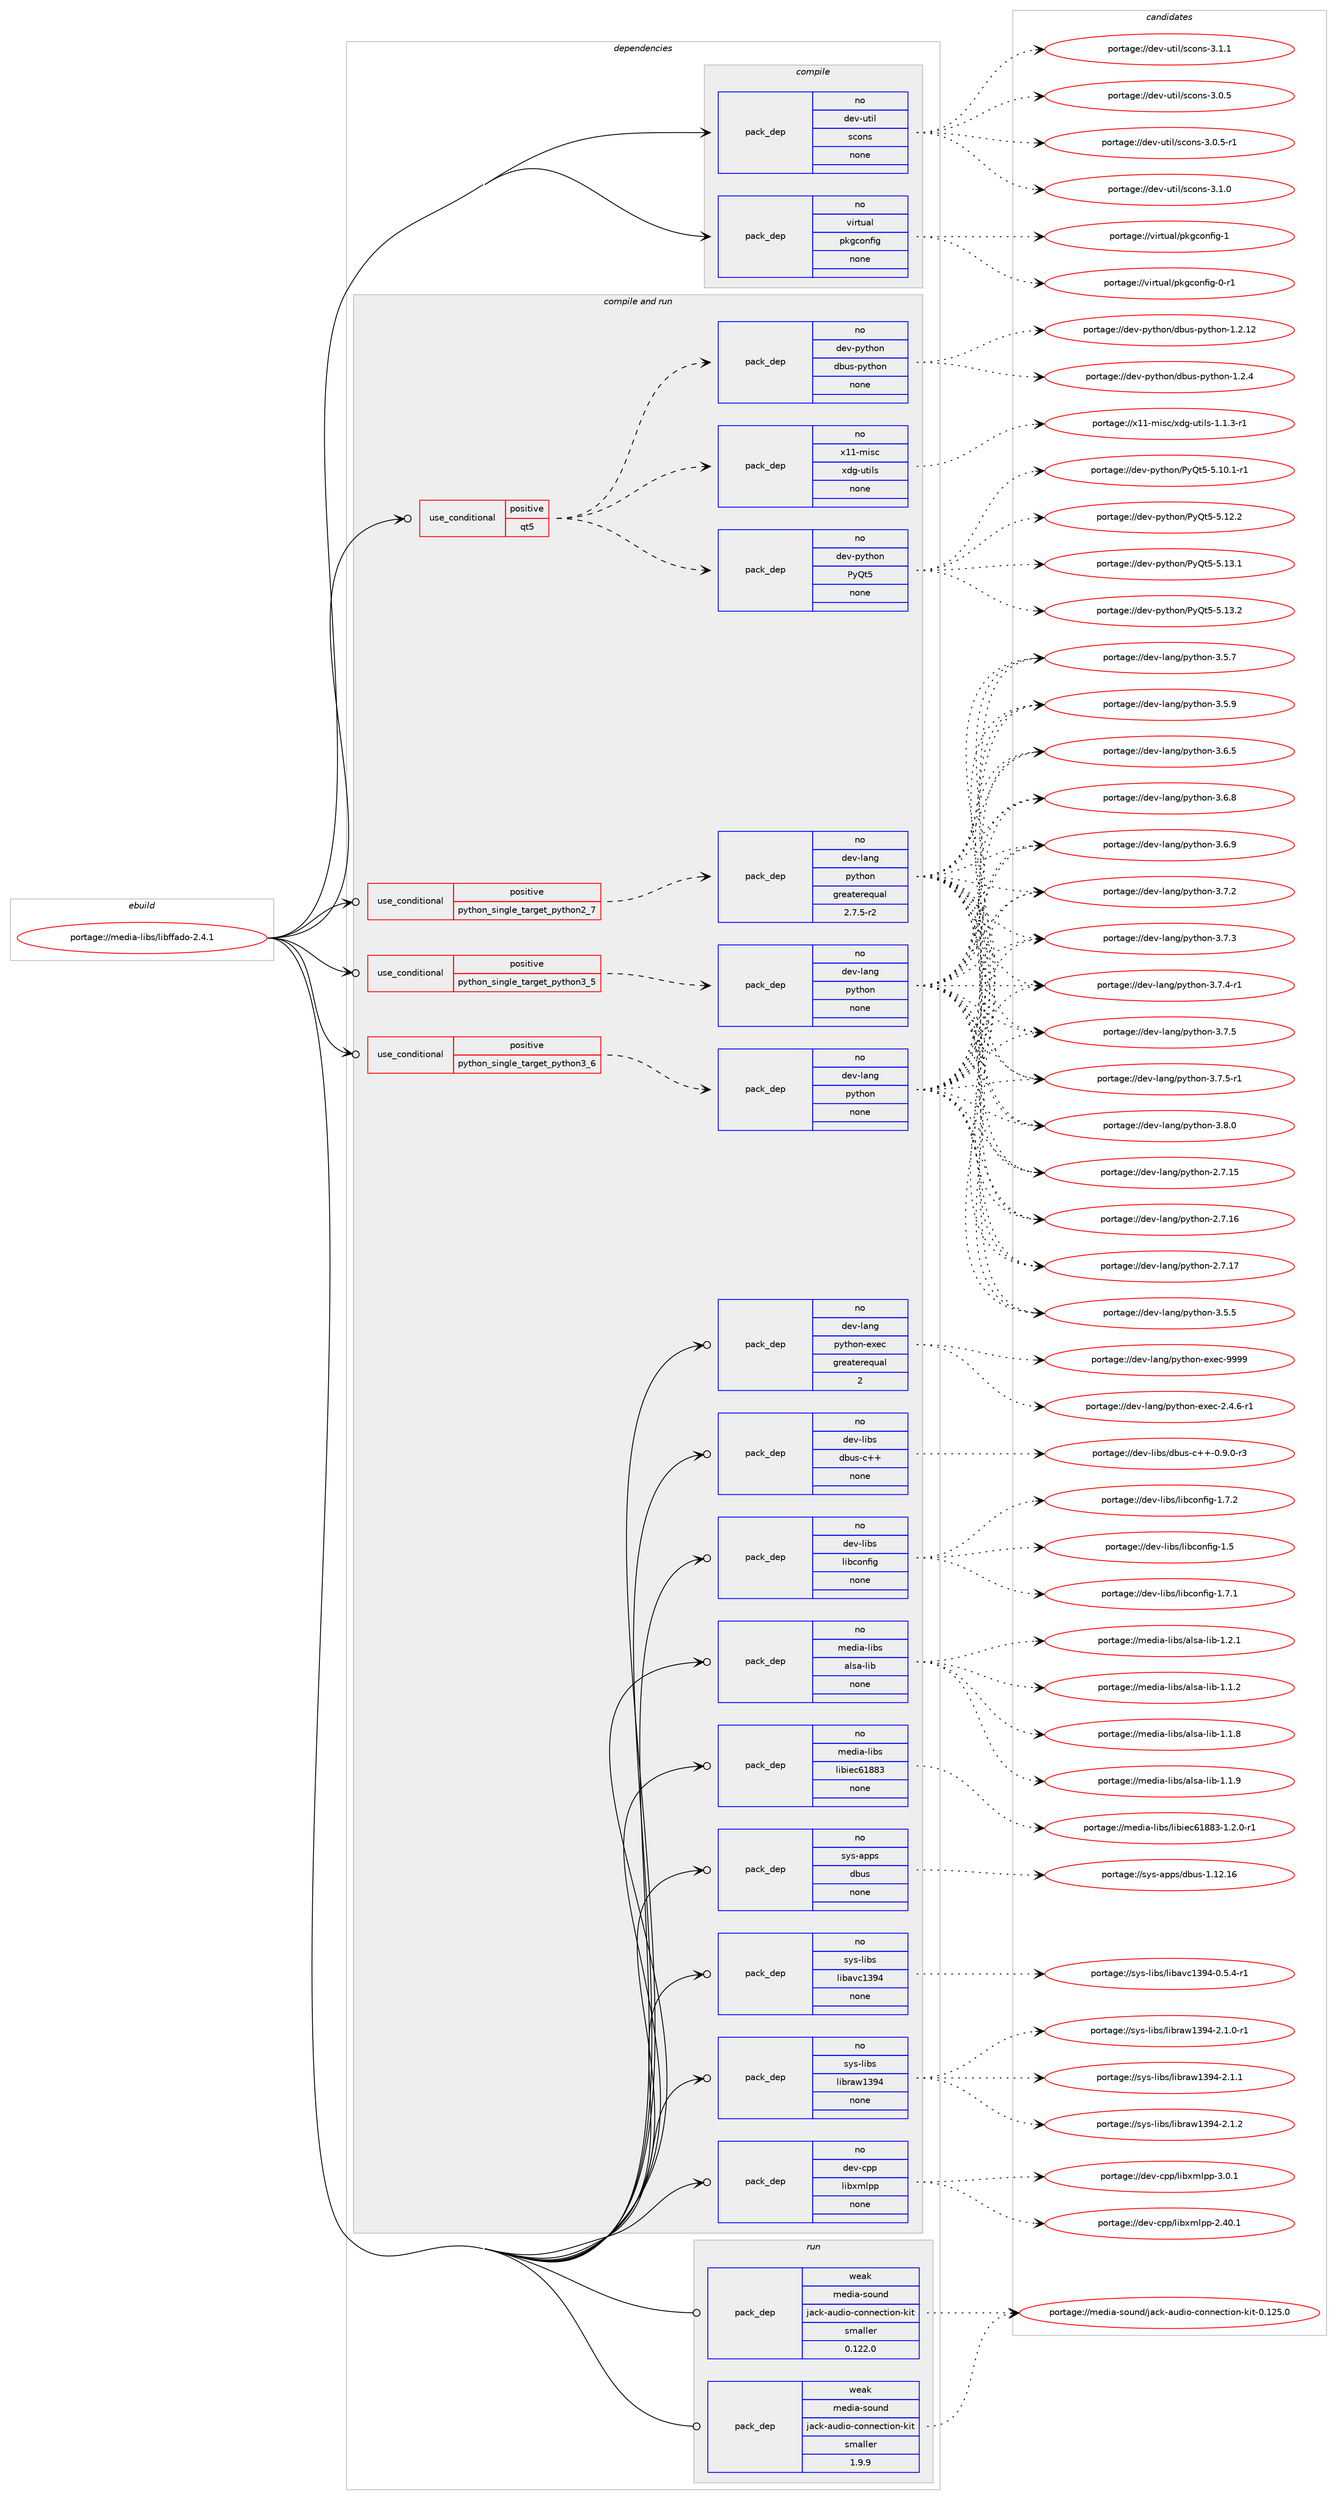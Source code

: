 digraph prolog {

# *************
# Graph options
# *************

newrank=true;
concentrate=true;
compound=true;
graph [rankdir=LR,fontname=Helvetica,fontsize=10,ranksep=1.5];#, ranksep=2.5, nodesep=0.2];
edge  [arrowhead=vee];
node  [fontname=Helvetica,fontsize=10];

# **********
# The ebuild
# **********

subgraph cluster_leftcol {
color=gray;
rank=same;
label=<<i>ebuild</i>>;
id [label="portage://media-libs/libffado-2.4.1", color=red, width=4, href="../media-libs/libffado-2.4.1.svg"];
}

# ****************
# The dependencies
# ****************

subgraph cluster_midcol {
color=gray;
label=<<i>dependencies</i>>;
subgraph cluster_compile {
fillcolor="#eeeeee";
style=filled;
label=<<i>compile</i>>;
subgraph pack235161 {
dependency320338 [label=<<TABLE BORDER="0" CELLBORDER="1" CELLSPACING="0" CELLPADDING="4" WIDTH="220"><TR><TD ROWSPAN="6" CELLPADDING="30">pack_dep</TD></TR><TR><TD WIDTH="110">no</TD></TR><TR><TD>dev-util</TD></TR><TR><TD>scons</TD></TR><TR><TD>none</TD></TR><TR><TD></TD></TR></TABLE>>, shape=none, color=blue];
}
id:e -> dependency320338:w [weight=20,style="solid",arrowhead="vee"];
subgraph pack235162 {
dependency320339 [label=<<TABLE BORDER="0" CELLBORDER="1" CELLSPACING="0" CELLPADDING="4" WIDTH="220"><TR><TD ROWSPAN="6" CELLPADDING="30">pack_dep</TD></TR><TR><TD WIDTH="110">no</TD></TR><TR><TD>virtual</TD></TR><TR><TD>pkgconfig</TD></TR><TR><TD>none</TD></TR><TR><TD></TD></TR></TABLE>>, shape=none, color=blue];
}
id:e -> dependency320339:w [weight=20,style="solid",arrowhead="vee"];
}
subgraph cluster_compileandrun {
fillcolor="#eeeeee";
style=filled;
label=<<i>compile and run</i>>;
subgraph cond79984 {
dependency320340 [label=<<TABLE BORDER="0" CELLBORDER="1" CELLSPACING="0" CELLPADDING="4"><TR><TD ROWSPAN="3" CELLPADDING="10">use_conditional</TD></TR><TR><TD>positive</TD></TR><TR><TD>python_single_target_python2_7</TD></TR></TABLE>>, shape=none, color=red];
subgraph pack235163 {
dependency320341 [label=<<TABLE BORDER="0" CELLBORDER="1" CELLSPACING="0" CELLPADDING="4" WIDTH="220"><TR><TD ROWSPAN="6" CELLPADDING="30">pack_dep</TD></TR><TR><TD WIDTH="110">no</TD></TR><TR><TD>dev-lang</TD></TR><TR><TD>python</TD></TR><TR><TD>greaterequal</TD></TR><TR><TD>2.7.5-r2</TD></TR></TABLE>>, shape=none, color=blue];
}
dependency320340:e -> dependency320341:w [weight=20,style="dashed",arrowhead="vee"];
}
id:e -> dependency320340:w [weight=20,style="solid",arrowhead="odotvee"];
subgraph cond79985 {
dependency320342 [label=<<TABLE BORDER="0" CELLBORDER="1" CELLSPACING="0" CELLPADDING="4"><TR><TD ROWSPAN="3" CELLPADDING="10">use_conditional</TD></TR><TR><TD>positive</TD></TR><TR><TD>python_single_target_python3_5</TD></TR></TABLE>>, shape=none, color=red];
subgraph pack235164 {
dependency320343 [label=<<TABLE BORDER="0" CELLBORDER="1" CELLSPACING="0" CELLPADDING="4" WIDTH="220"><TR><TD ROWSPAN="6" CELLPADDING="30">pack_dep</TD></TR><TR><TD WIDTH="110">no</TD></TR><TR><TD>dev-lang</TD></TR><TR><TD>python</TD></TR><TR><TD>none</TD></TR><TR><TD></TD></TR></TABLE>>, shape=none, color=blue];
}
dependency320342:e -> dependency320343:w [weight=20,style="dashed",arrowhead="vee"];
}
id:e -> dependency320342:w [weight=20,style="solid",arrowhead="odotvee"];
subgraph cond79986 {
dependency320344 [label=<<TABLE BORDER="0" CELLBORDER="1" CELLSPACING="0" CELLPADDING="4"><TR><TD ROWSPAN="3" CELLPADDING="10">use_conditional</TD></TR><TR><TD>positive</TD></TR><TR><TD>python_single_target_python3_6</TD></TR></TABLE>>, shape=none, color=red];
subgraph pack235165 {
dependency320345 [label=<<TABLE BORDER="0" CELLBORDER="1" CELLSPACING="0" CELLPADDING="4" WIDTH="220"><TR><TD ROWSPAN="6" CELLPADDING="30">pack_dep</TD></TR><TR><TD WIDTH="110">no</TD></TR><TR><TD>dev-lang</TD></TR><TR><TD>python</TD></TR><TR><TD>none</TD></TR><TR><TD></TD></TR></TABLE>>, shape=none, color=blue];
}
dependency320344:e -> dependency320345:w [weight=20,style="dashed",arrowhead="vee"];
}
id:e -> dependency320344:w [weight=20,style="solid",arrowhead="odotvee"];
subgraph cond79987 {
dependency320346 [label=<<TABLE BORDER="0" CELLBORDER="1" CELLSPACING="0" CELLPADDING="4"><TR><TD ROWSPAN="3" CELLPADDING="10">use_conditional</TD></TR><TR><TD>positive</TD></TR><TR><TD>qt5</TD></TR></TABLE>>, shape=none, color=red];
subgraph pack235166 {
dependency320347 [label=<<TABLE BORDER="0" CELLBORDER="1" CELLSPACING="0" CELLPADDING="4" WIDTH="220"><TR><TD ROWSPAN="6" CELLPADDING="30">pack_dep</TD></TR><TR><TD WIDTH="110">no</TD></TR><TR><TD>dev-python</TD></TR><TR><TD>dbus-python</TD></TR><TR><TD>none</TD></TR><TR><TD></TD></TR></TABLE>>, shape=none, color=blue];
}
dependency320346:e -> dependency320347:w [weight=20,style="dashed",arrowhead="vee"];
subgraph pack235167 {
dependency320348 [label=<<TABLE BORDER="0" CELLBORDER="1" CELLSPACING="0" CELLPADDING="4" WIDTH="220"><TR><TD ROWSPAN="6" CELLPADDING="30">pack_dep</TD></TR><TR><TD WIDTH="110">no</TD></TR><TR><TD>dev-python</TD></TR><TR><TD>PyQt5</TD></TR><TR><TD>none</TD></TR><TR><TD></TD></TR></TABLE>>, shape=none, color=blue];
}
dependency320346:e -> dependency320348:w [weight=20,style="dashed",arrowhead="vee"];
subgraph pack235168 {
dependency320349 [label=<<TABLE BORDER="0" CELLBORDER="1" CELLSPACING="0" CELLPADDING="4" WIDTH="220"><TR><TD ROWSPAN="6" CELLPADDING="30">pack_dep</TD></TR><TR><TD WIDTH="110">no</TD></TR><TR><TD>x11-misc</TD></TR><TR><TD>xdg-utils</TD></TR><TR><TD>none</TD></TR><TR><TD></TD></TR></TABLE>>, shape=none, color=blue];
}
dependency320346:e -> dependency320349:w [weight=20,style="dashed",arrowhead="vee"];
}
id:e -> dependency320346:w [weight=20,style="solid",arrowhead="odotvee"];
subgraph pack235169 {
dependency320350 [label=<<TABLE BORDER="0" CELLBORDER="1" CELLSPACING="0" CELLPADDING="4" WIDTH="220"><TR><TD ROWSPAN="6" CELLPADDING="30">pack_dep</TD></TR><TR><TD WIDTH="110">no</TD></TR><TR><TD>dev-cpp</TD></TR><TR><TD>libxmlpp</TD></TR><TR><TD>none</TD></TR><TR><TD></TD></TR></TABLE>>, shape=none, color=blue];
}
id:e -> dependency320350:w [weight=20,style="solid",arrowhead="odotvee"];
subgraph pack235170 {
dependency320351 [label=<<TABLE BORDER="0" CELLBORDER="1" CELLSPACING="0" CELLPADDING="4" WIDTH="220"><TR><TD ROWSPAN="6" CELLPADDING="30">pack_dep</TD></TR><TR><TD WIDTH="110">no</TD></TR><TR><TD>dev-lang</TD></TR><TR><TD>python-exec</TD></TR><TR><TD>greaterequal</TD></TR><TR><TD>2</TD></TR></TABLE>>, shape=none, color=blue];
}
id:e -> dependency320351:w [weight=20,style="solid",arrowhead="odotvee"];
subgraph pack235171 {
dependency320352 [label=<<TABLE BORDER="0" CELLBORDER="1" CELLSPACING="0" CELLPADDING="4" WIDTH="220"><TR><TD ROWSPAN="6" CELLPADDING="30">pack_dep</TD></TR><TR><TD WIDTH="110">no</TD></TR><TR><TD>dev-libs</TD></TR><TR><TD>dbus-c++</TD></TR><TR><TD>none</TD></TR><TR><TD></TD></TR></TABLE>>, shape=none, color=blue];
}
id:e -> dependency320352:w [weight=20,style="solid",arrowhead="odotvee"];
subgraph pack235172 {
dependency320353 [label=<<TABLE BORDER="0" CELLBORDER="1" CELLSPACING="0" CELLPADDING="4" WIDTH="220"><TR><TD ROWSPAN="6" CELLPADDING="30">pack_dep</TD></TR><TR><TD WIDTH="110">no</TD></TR><TR><TD>dev-libs</TD></TR><TR><TD>libconfig</TD></TR><TR><TD>none</TD></TR><TR><TD></TD></TR></TABLE>>, shape=none, color=blue];
}
id:e -> dependency320353:w [weight=20,style="solid",arrowhead="odotvee"];
subgraph pack235173 {
dependency320354 [label=<<TABLE BORDER="0" CELLBORDER="1" CELLSPACING="0" CELLPADDING="4" WIDTH="220"><TR><TD ROWSPAN="6" CELLPADDING="30">pack_dep</TD></TR><TR><TD WIDTH="110">no</TD></TR><TR><TD>media-libs</TD></TR><TR><TD>alsa-lib</TD></TR><TR><TD>none</TD></TR><TR><TD></TD></TR></TABLE>>, shape=none, color=blue];
}
id:e -> dependency320354:w [weight=20,style="solid",arrowhead="odotvee"];
subgraph pack235174 {
dependency320355 [label=<<TABLE BORDER="0" CELLBORDER="1" CELLSPACING="0" CELLPADDING="4" WIDTH="220"><TR><TD ROWSPAN="6" CELLPADDING="30">pack_dep</TD></TR><TR><TD WIDTH="110">no</TD></TR><TR><TD>media-libs</TD></TR><TR><TD>libiec61883</TD></TR><TR><TD>none</TD></TR><TR><TD></TD></TR></TABLE>>, shape=none, color=blue];
}
id:e -> dependency320355:w [weight=20,style="solid",arrowhead="odotvee"];
subgraph pack235175 {
dependency320356 [label=<<TABLE BORDER="0" CELLBORDER="1" CELLSPACING="0" CELLPADDING="4" WIDTH="220"><TR><TD ROWSPAN="6" CELLPADDING="30">pack_dep</TD></TR><TR><TD WIDTH="110">no</TD></TR><TR><TD>sys-apps</TD></TR><TR><TD>dbus</TD></TR><TR><TD>none</TD></TR><TR><TD></TD></TR></TABLE>>, shape=none, color=blue];
}
id:e -> dependency320356:w [weight=20,style="solid",arrowhead="odotvee"];
subgraph pack235176 {
dependency320357 [label=<<TABLE BORDER="0" CELLBORDER="1" CELLSPACING="0" CELLPADDING="4" WIDTH="220"><TR><TD ROWSPAN="6" CELLPADDING="30">pack_dep</TD></TR><TR><TD WIDTH="110">no</TD></TR><TR><TD>sys-libs</TD></TR><TR><TD>libavc1394</TD></TR><TR><TD>none</TD></TR><TR><TD></TD></TR></TABLE>>, shape=none, color=blue];
}
id:e -> dependency320357:w [weight=20,style="solid",arrowhead="odotvee"];
subgraph pack235177 {
dependency320358 [label=<<TABLE BORDER="0" CELLBORDER="1" CELLSPACING="0" CELLPADDING="4" WIDTH="220"><TR><TD ROWSPAN="6" CELLPADDING="30">pack_dep</TD></TR><TR><TD WIDTH="110">no</TD></TR><TR><TD>sys-libs</TD></TR><TR><TD>libraw1394</TD></TR><TR><TD>none</TD></TR><TR><TD></TD></TR></TABLE>>, shape=none, color=blue];
}
id:e -> dependency320358:w [weight=20,style="solid",arrowhead="odotvee"];
}
subgraph cluster_run {
fillcolor="#eeeeee";
style=filled;
label=<<i>run</i>>;
subgraph pack235178 {
dependency320359 [label=<<TABLE BORDER="0" CELLBORDER="1" CELLSPACING="0" CELLPADDING="4" WIDTH="220"><TR><TD ROWSPAN="6" CELLPADDING="30">pack_dep</TD></TR><TR><TD WIDTH="110">weak</TD></TR><TR><TD>media-sound</TD></TR><TR><TD>jack-audio-connection-kit</TD></TR><TR><TD>smaller</TD></TR><TR><TD>0.122.0</TD></TR></TABLE>>, shape=none, color=blue];
}
id:e -> dependency320359:w [weight=20,style="solid",arrowhead="odot"];
subgraph pack235179 {
dependency320360 [label=<<TABLE BORDER="0" CELLBORDER="1" CELLSPACING="0" CELLPADDING="4" WIDTH="220"><TR><TD ROWSPAN="6" CELLPADDING="30">pack_dep</TD></TR><TR><TD WIDTH="110">weak</TD></TR><TR><TD>media-sound</TD></TR><TR><TD>jack-audio-connection-kit</TD></TR><TR><TD>smaller</TD></TR><TR><TD>1.9.9</TD></TR></TABLE>>, shape=none, color=blue];
}
id:e -> dependency320360:w [weight=20,style="solid",arrowhead="odot"];
}
}

# **************
# The candidates
# **************

subgraph cluster_choices {
rank=same;
color=gray;
label=<<i>candidates</i>>;

subgraph choice235161 {
color=black;
nodesep=1;
choiceportage100101118451171161051084711599111110115455146484653 [label="portage://dev-util/scons-3.0.5", color=red, width=4,href="../dev-util/scons-3.0.5.svg"];
choiceportage1001011184511711610510847115991111101154551464846534511449 [label="portage://dev-util/scons-3.0.5-r1", color=red, width=4,href="../dev-util/scons-3.0.5-r1.svg"];
choiceportage100101118451171161051084711599111110115455146494648 [label="portage://dev-util/scons-3.1.0", color=red, width=4,href="../dev-util/scons-3.1.0.svg"];
choiceportage100101118451171161051084711599111110115455146494649 [label="portage://dev-util/scons-3.1.1", color=red, width=4,href="../dev-util/scons-3.1.1.svg"];
dependency320338:e -> choiceportage100101118451171161051084711599111110115455146484653:w [style=dotted,weight="100"];
dependency320338:e -> choiceportage1001011184511711610510847115991111101154551464846534511449:w [style=dotted,weight="100"];
dependency320338:e -> choiceportage100101118451171161051084711599111110115455146494648:w [style=dotted,weight="100"];
dependency320338:e -> choiceportage100101118451171161051084711599111110115455146494649:w [style=dotted,weight="100"];
}
subgraph choice235162 {
color=black;
nodesep=1;
choiceportage11810511411611797108471121071039911111010210510345484511449 [label="portage://virtual/pkgconfig-0-r1", color=red, width=4,href="../virtual/pkgconfig-0-r1.svg"];
choiceportage1181051141161179710847112107103991111101021051034549 [label="portage://virtual/pkgconfig-1", color=red, width=4,href="../virtual/pkgconfig-1.svg"];
dependency320339:e -> choiceportage11810511411611797108471121071039911111010210510345484511449:w [style=dotted,weight="100"];
dependency320339:e -> choiceportage1181051141161179710847112107103991111101021051034549:w [style=dotted,weight="100"];
}
subgraph choice235163 {
color=black;
nodesep=1;
choiceportage10010111845108971101034711212111610411111045504655464953 [label="portage://dev-lang/python-2.7.15", color=red, width=4,href="../dev-lang/python-2.7.15.svg"];
choiceportage10010111845108971101034711212111610411111045504655464954 [label="portage://dev-lang/python-2.7.16", color=red, width=4,href="../dev-lang/python-2.7.16.svg"];
choiceportage10010111845108971101034711212111610411111045504655464955 [label="portage://dev-lang/python-2.7.17", color=red, width=4,href="../dev-lang/python-2.7.17.svg"];
choiceportage100101118451089711010347112121116104111110455146534653 [label="portage://dev-lang/python-3.5.5", color=red, width=4,href="../dev-lang/python-3.5.5.svg"];
choiceportage100101118451089711010347112121116104111110455146534655 [label="portage://dev-lang/python-3.5.7", color=red, width=4,href="../dev-lang/python-3.5.7.svg"];
choiceportage100101118451089711010347112121116104111110455146534657 [label="portage://dev-lang/python-3.5.9", color=red, width=4,href="../dev-lang/python-3.5.9.svg"];
choiceportage100101118451089711010347112121116104111110455146544653 [label="portage://dev-lang/python-3.6.5", color=red, width=4,href="../dev-lang/python-3.6.5.svg"];
choiceportage100101118451089711010347112121116104111110455146544656 [label="portage://dev-lang/python-3.6.8", color=red, width=4,href="../dev-lang/python-3.6.8.svg"];
choiceportage100101118451089711010347112121116104111110455146544657 [label="portage://dev-lang/python-3.6.9", color=red, width=4,href="../dev-lang/python-3.6.9.svg"];
choiceportage100101118451089711010347112121116104111110455146554650 [label="portage://dev-lang/python-3.7.2", color=red, width=4,href="../dev-lang/python-3.7.2.svg"];
choiceportage100101118451089711010347112121116104111110455146554651 [label="portage://dev-lang/python-3.7.3", color=red, width=4,href="../dev-lang/python-3.7.3.svg"];
choiceportage1001011184510897110103471121211161041111104551465546524511449 [label="portage://dev-lang/python-3.7.4-r1", color=red, width=4,href="../dev-lang/python-3.7.4-r1.svg"];
choiceportage100101118451089711010347112121116104111110455146554653 [label="portage://dev-lang/python-3.7.5", color=red, width=4,href="../dev-lang/python-3.7.5.svg"];
choiceportage1001011184510897110103471121211161041111104551465546534511449 [label="portage://dev-lang/python-3.7.5-r1", color=red, width=4,href="../dev-lang/python-3.7.5-r1.svg"];
choiceportage100101118451089711010347112121116104111110455146564648 [label="portage://dev-lang/python-3.8.0", color=red, width=4,href="../dev-lang/python-3.8.0.svg"];
dependency320341:e -> choiceportage10010111845108971101034711212111610411111045504655464953:w [style=dotted,weight="100"];
dependency320341:e -> choiceportage10010111845108971101034711212111610411111045504655464954:w [style=dotted,weight="100"];
dependency320341:e -> choiceportage10010111845108971101034711212111610411111045504655464955:w [style=dotted,weight="100"];
dependency320341:e -> choiceportage100101118451089711010347112121116104111110455146534653:w [style=dotted,weight="100"];
dependency320341:e -> choiceportage100101118451089711010347112121116104111110455146534655:w [style=dotted,weight="100"];
dependency320341:e -> choiceportage100101118451089711010347112121116104111110455146534657:w [style=dotted,weight="100"];
dependency320341:e -> choiceportage100101118451089711010347112121116104111110455146544653:w [style=dotted,weight="100"];
dependency320341:e -> choiceportage100101118451089711010347112121116104111110455146544656:w [style=dotted,weight="100"];
dependency320341:e -> choiceportage100101118451089711010347112121116104111110455146544657:w [style=dotted,weight="100"];
dependency320341:e -> choiceportage100101118451089711010347112121116104111110455146554650:w [style=dotted,weight="100"];
dependency320341:e -> choiceportage100101118451089711010347112121116104111110455146554651:w [style=dotted,weight="100"];
dependency320341:e -> choiceportage1001011184510897110103471121211161041111104551465546524511449:w [style=dotted,weight="100"];
dependency320341:e -> choiceportage100101118451089711010347112121116104111110455146554653:w [style=dotted,weight="100"];
dependency320341:e -> choiceportage1001011184510897110103471121211161041111104551465546534511449:w [style=dotted,weight="100"];
dependency320341:e -> choiceportage100101118451089711010347112121116104111110455146564648:w [style=dotted,weight="100"];
}
subgraph choice235164 {
color=black;
nodesep=1;
choiceportage10010111845108971101034711212111610411111045504655464953 [label="portage://dev-lang/python-2.7.15", color=red, width=4,href="../dev-lang/python-2.7.15.svg"];
choiceportage10010111845108971101034711212111610411111045504655464954 [label="portage://dev-lang/python-2.7.16", color=red, width=4,href="../dev-lang/python-2.7.16.svg"];
choiceportage10010111845108971101034711212111610411111045504655464955 [label="portage://dev-lang/python-2.7.17", color=red, width=4,href="../dev-lang/python-2.7.17.svg"];
choiceportage100101118451089711010347112121116104111110455146534653 [label="portage://dev-lang/python-3.5.5", color=red, width=4,href="../dev-lang/python-3.5.5.svg"];
choiceportage100101118451089711010347112121116104111110455146534655 [label="portage://dev-lang/python-3.5.7", color=red, width=4,href="../dev-lang/python-3.5.7.svg"];
choiceportage100101118451089711010347112121116104111110455146534657 [label="portage://dev-lang/python-3.5.9", color=red, width=4,href="../dev-lang/python-3.5.9.svg"];
choiceportage100101118451089711010347112121116104111110455146544653 [label="portage://dev-lang/python-3.6.5", color=red, width=4,href="../dev-lang/python-3.6.5.svg"];
choiceportage100101118451089711010347112121116104111110455146544656 [label="portage://dev-lang/python-3.6.8", color=red, width=4,href="../dev-lang/python-3.6.8.svg"];
choiceportage100101118451089711010347112121116104111110455146544657 [label="portage://dev-lang/python-3.6.9", color=red, width=4,href="../dev-lang/python-3.6.9.svg"];
choiceportage100101118451089711010347112121116104111110455146554650 [label="portage://dev-lang/python-3.7.2", color=red, width=4,href="../dev-lang/python-3.7.2.svg"];
choiceportage100101118451089711010347112121116104111110455146554651 [label="portage://dev-lang/python-3.7.3", color=red, width=4,href="../dev-lang/python-3.7.3.svg"];
choiceportage1001011184510897110103471121211161041111104551465546524511449 [label="portage://dev-lang/python-3.7.4-r1", color=red, width=4,href="../dev-lang/python-3.7.4-r1.svg"];
choiceportage100101118451089711010347112121116104111110455146554653 [label="portage://dev-lang/python-3.7.5", color=red, width=4,href="../dev-lang/python-3.7.5.svg"];
choiceportage1001011184510897110103471121211161041111104551465546534511449 [label="portage://dev-lang/python-3.7.5-r1", color=red, width=4,href="../dev-lang/python-3.7.5-r1.svg"];
choiceportage100101118451089711010347112121116104111110455146564648 [label="portage://dev-lang/python-3.8.0", color=red, width=4,href="../dev-lang/python-3.8.0.svg"];
dependency320343:e -> choiceportage10010111845108971101034711212111610411111045504655464953:w [style=dotted,weight="100"];
dependency320343:e -> choiceportage10010111845108971101034711212111610411111045504655464954:w [style=dotted,weight="100"];
dependency320343:e -> choiceportage10010111845108971101034711212111610411111045504655464955:w [style=dotted,weight="100"];
dependency320343:e -> choiceportage100101118451089711010347112121116104111110455146534653:w [style=dotted,weight="100"];
dependency320343:e -> choiceportage100101118451089711010347112121116104111110455146534655:w [style=dotted,weight="100"];
dependency320343:e -> choiceportage100101118451089711010347112121116104111110455146534657:w [style=dotted,weight="100"];
dependency320343:e -> choiceportage100101118451089711010347112121116104111110455146544653:w [style=dotted,weight="100"];
dependency320343:e -> choiceportage100101118451089711010347112121116104111110455146544656:w [style=dotted,weight="100"];
dependency320343:e -> choiceportage100101118451089711010347112121116104111110455146544657:w [style=dotted,weight="100"];
dependency320343:e -> choiceportage100101118451089711010347112121116104111110455146554650:w [style=dotted,weight="100"];
dependency320343:e -> choiceportage100101118451089711010347112121116104111110455146554651:w [style=dotted,weight="100"];
dependency320343:e -> choiceportage1001011184510897110103471121211161041111104551465546524511449:w [style=dotted,weight="100"];
dependency320343:e -> choiceportage100101118451089711010347112121116104111110455146554653:w [style=dotted,weight="100"];
dependency320343:e -> choiceportage1001011184510897110103471121211161041111104551465546534511449:w [style=dotted,weight="100"];
dependency320343:e -> choiceportage100101118451089711010347112121116104111110455146564648:w [style=dotted,weight="100"];
}
subgraph choice235165 {
color=black;
nodesep=1;
choiceportage10010111845108971101034711212111610411111045504655464953 [label="portage://dev-lang/python-2.7.15", color=red, width=4,href="../dev-lang/python-2.7.15.svg"];
choiceportage10010111845108971101034711212111610411111045504655464954 [label="portage://dev-lang/python-2.7.16", color=red, width=4,href="../dev-lang/python-2.7.16.svg"];
choiceportage10010111845108971101034711212111610411111045504655464955 [label="portage://dev-lang/python-2.7.17", color=red, width=4,href="../dev-lang/python-2.7.17.svg"];
choiceportage100101118451089711010347112121116104111110455146534653 [label="portage://dev-lang/python-3.5.5", color=red, width=4,href="../dev-lang/python-3.5.5.svg"];
choiceportage100101118451089711010347112121116104111110455146534655 [label="portage://dev-lang/python-3.5.7", color=red, width=4,href="../dev-lang/python-3.5.7.svg"];
choiceportage100101118451089711010347112121116104111110455146534657 [label="portage://dev-lang/python-3.5.9", color=red, width=4,href="../dev-lang/python-3.5.9.svg"];
choiceportage100101118451089711010347112121116104111110455146544653 [label="portage://dev-lang/python-3.6.5", color=red, width=4,href="../dev-lang/python-3.6.5.svg"];
choiceportage100101118451089711010347112121116104111110455146544656 [label="portage://dev-lang/python-3.6.8", color=red, width=4,href="../dev-lang/python-3.6.8.svg"];
choiceportage100101118451089711010347112121116104111110455146544657 [label="portage://dev-lang/python-3.6.9", color=red, width=4,href="../dev-lang/python-3.6.9.svg"];
choiceportage100101118451089711010347112121116104111110455146554650 [label="portage://dev-lang/python-3.7.2", color=red, width=4,href="../dev-lang/python-3.7.2.svg"];
choiceportage100101118451089711010347112121116104111110455146554651 [label="portage://dev-lang/python-3.7.3", color=red, width=4,href="../dev-lang/python-3.7.3.svg"];
choiceportage1001011184510897110103471121211161041111104551465546524511449 [label="portage://dev-lang/python-3.7.4-r1", color=red, width=4,href="../dev-lang/python-3.7.4-r1.svg"];
choiceportage100101118451089711010347112121116104111110455146554653 [label="portage://dev-lang/python-3.7.5", color=red, width=4,href="../dev-lang/python-3.7.5.svg"];
choiceportage1001011184510897110103471121211161041111104551465546534511449 [label="portage://dev-lang/python-3.7.5-r1", color=red, width=4,href="../dev-lang/python-3.7.5-r1.svg"];
choiceportage100101118451089711010347112121116104111110455146564648 [label="portage://dev-lang/python-3.8.0", color=red, width=4,href="../dev-lang/python-3.8.0.svg"];
dependency320345:e -> choiceportage10010111845108971101034711212111610411111045504655464953:w [style=dotted,weight="100"];
dependency320345:e -> choiceportage10010111845108971101034711212111610411111045504655464954:w [style=dotted,weight="100"];
dependency320345:e -> choiceportage10010111845108971101034711212111610411111045504655464955:w [style=dotted,weight="100"];
dependency320345:e -> choiceportage100101118451089711010347112121116104111110455146534653:w [style=dotted,weight="100"];
dependency320345:e -> choiceportage100101118451089711010347112121116104111110455146534655:w [style=dotted,weight="100"];
dependency320345:e -> choiceportage100101118451089711010347112121116104111110455146534657:w [style=dotted,weight="100"];
dependency320345:e -> choiceportage100101118451089711010347112121116104111110455146544653:w [style=dotted,weight="100"];
dependency320345:e -> choiceportage100101118451089711010347112121116104111110455146544656:w [style=dotted,weight="100"];
dependency320345:e -> choiceportage100101118451089711010347112121116104111110455146544657:w [style=dotted,weight="100"];
dependency320345:e -> choiceportage100101118451089711010347112121116104111110455146554650:w [style=dotted,weight="100"];
dependency320345:e -> choiceportage100101118451089711010347112121116104111110455146554651:w [style=dotted,weight="100"];
dependency320345:e -> choiceportage1001011184510897110103471121211161041111104551465546524511449:w [style=dotted,weight="100"];
dependency320345:e -> choiceportage100101118451089711010347112121116104111110455146554653:w [style=dotted,weight="100"];
dependency320345:e -> choiceportage1001011184510897110103471121211161041111104551465546534511449:w [style=dotted,weight="100"];
dependency320345:e -> choiceportage100101118451089711010347112121116104111110455146564648:w [style=dotted,weight="100"];
}
subgraph choice235166 {
color=black;
nodesep=1;
choiceportage1001011184511212111610411111047100981171154511212111610411111045494650464950 [label="portage://dev-python/dbus-python-1.2.12", color=red, width=4,href="../dev-python/dbus-python-1.2.12.svg"];
choiceportage10010111845112121116104111110471009811711545112121116104111110454946504652 [label="portage://dev-python/dbus-python-1.2.4", color=red, width=4,href="../dev-python/dbus-python-1.2.4.svg"];
dependency320347:e -> choiceportage1001011184511212111610411111047100981171154511212111610411111045494650464950:w [style=dotted,weight="100"];
dependency320347:e -> choiceportage10010111845112121116104111110471009811711545112121116104111110454946504652:w [style=dotted,weight="100"];
}
subgraph choice235167 {
color=black;
nodesep=1;
choiceportage1001011184511212111610411111047801218111653455346494846494511449 [label="portage://dev-python/PyQt5-5.10.1-r1", color=red, width=4,href="../dev-python/PyQt5-5.10.1-r1.svg"];
choiceportage100101118451121211161041111104780121811165345534649504650 [label="portage://dev-python/PyQt5-5.12.2", color=red, width=4,href="../dev-python/PyQt5-5.12.2.svg"];
choiceportage100101118451121211161041111104780121811165345534649514649 [label="portage://dev-python/PyQt5-5.13.1", color=red, width=4,href="../dev-python/PyQt5-5.13.1.svg"];
choiceportage100101118451121211161041111104780121811165345534649514650 [label="portage://dev-python/PyQt5-5.13.2", color=red, width=4,href="../dev-python/PyQt5-5.13.2.svg"];
dependency320348:e -> choiceportage1001011184511212111610411111047801218111653455346494846494511449:w [style=dotted,weight="100"];
dependency320348:e -> choiceportage100101118451121211161041111104780121811165345534649504650:w [style=dotted,weight="100"];
dependency320348:e -> choiceportage100101118451121211161041111104780121811165345534649514649:w [style=dotted,weight="100"];
dependency320348:e -> choiceportage100101118451121211161041111104780121811165345534649514650:w [style=dotted,weight="100"];
}
subgraph choice235168 {
color=black;
nodesep=1;
choiceportage1204949451091051159947120100103451171161051081154549464946514511449 [label="portage://x11-misc/xdg-utils-1.1.3-r1", color=red, width=4,href="../x11-misc/xdg-utils-1.1.3-r1.svg"];
dependency320349:e -> choiceportage1204949451091051159947120100103451171161051081154549464946514511449:w [style=dotted,weight="100"];
}
subgraph choice235169 {
color=black;
nodesep=1;
choiceportage1001011184599112112471081059812010910811211245504652484649 [label="portage://dev-cpp/libxmlpp-2.40.1", color=red, width=4,href="../dev-cpp/libxmlpp-2.40.1.svg"];
choiceportage10010111845991121124710810598120109108112112455146484649 [label="portage://dev-cpp/libxmlpp-3.0.1", color=red, width=4,href="../dev-cpp/libxmlpp-3.0.1.svg"];
dependency320350:e -> choiceportage1001011184599112112471081059812010910811211245504652484649:w [style=dotted,weight="100"];
dependency320350:e -> choiceportage10010111845991121124710810598120109108112112455146484649:w [style=dotted,weight="100"];
}
subgraph choice235170 {
color=black;
nodesep=1;
choiceportage10010111845108971101034711212111610411111045101120101994550465246544511449 [label="portage://dev-lang/python-exec-2.4.6-r1", color=red, width=4,href="../dev-lang/python-exec-2.4.6-r1.svg"];
choiceportage10010111845108971101034711212111610411111045101120101994557575757 [label="portage://dev-lang/python-exec-9999", color=red, width=4,href="../dev-lang/python-exec-9999.svg"];
dependency320351:e -> choiceportage10010111845108971101034711212111610411111045101120101994550465246544511449:w [style=dotted,weight="100"];
dependency320351:e -> choiceportage10010111845108971101034711212111610411111045101120101994557575757:w [style=dotted,weight="100"];
}
subgraph choice235171 {
color=black;
nodesep=1;
choiceportage10010111845108105981154710098117115459943434548465746484511451 [label="portage://dev-libs/dbus-c++-0.9.0-r3", color=red, width=4,href="../dev-libs/dbus-c++-0.9.0-r3.svg"];
dependency320352:e -> choiceportage10010111845108105981154710098117115459943434548465746484511451:w [style=dotted,weight="100"];
}
subgraph choice235172 {
color=black;
nodesep=1;
choiceportage100101118451081059811547108105989911111010210510345494653 [label="portage://dev-libs/libconfig-1.5", color=red, width=4,href="../dev-libs/libconfig-1.5.svg"];
choiceportage1001011184510810598115471081059899111110102105103454946554649 [label="portage://dev-libs/libconfig-1.7.1", color=red, width=4,href="../dev-libs/libconfig-1.7.1.svg"];
choiceportage1001011184510810598115471081059899111110102105103454946554650 [label="portage://dev-libs/libconfig-1.7.2", color=red, width=4,href="../dev-libs/libconfig-1.7.2.svg"];
dependency320353:e -> choiceportage100101118451081059811547108105989911111010210510345494653:w [style=dotted,weight="100"];
dependency320353:e -> choiceportage1001011184510810598115471081059899111110102105103454946554649:w [style=dotted,weight="100"];
dependency320353:e -> choiceportage1001011184510810598115471081059899111110102105103454946554650:w [style=dotted,weight="100"];
}
subgraph choice235173 {
color=black;
nodesep=1;
choiceportage1091011001059745108105981154797108115974510810598454946494650 [label="portage://media-libs/alsa-lib-1.1.2", color=red, width=4,href="../media-libs/alsa-lib-1.1.2.svg"];
choiceportage1091011001059745108105981154797108115974510810598454946494656 [label="portage://media-libs/alsa-lib-1.1.8", color=red, width=4,href="../media-libs/alsa-lib-1.1.8.svg"];
choiceportage1091011001059745108105981154797108115974510810598454946494657 [label="portage://media-libs/alsa-lib-1.1.9", color=red, width=4,href="../media-libs/alsa-lib-1.1.9.svg"];
choiceportage1091011001059745108105981154797108115974510810598454946504649 [label="portage://media-libs/alsa-lib-1.2.1", color=red, width=4,href="../media-libs/alsa-lib-1.2.1.svg"];
dependency320354:e -> choiceportage1091011001059745108105981154797108115974510810598454946494650:w [style=dotted,weight="100"];
dependency320354:e -> choiceportage1091011001059745108105981154797108115974510810598454946494656:w [style=dotted,weight="100"];
dependency320354:e -> choiceportage1091011001059745108105981154797108115974510810598454946494657:w [style=dotted,weight="100"];
dependency320354:e -> choiceportage1091011001059745108105981154797108115974510810598454946504649:w [style=dotted,weight="100"];
}
subgraph choice235174 {
color=black;
nodesep=1;
choiceportage10910110010597451081059811547108105981051019954495656514549465046484511449 [label="portage://media-libs/libiec61883-1.2.0-r1", color=red, width=4,href="../media-libs/libiec61883-1.2.0-r1.svg"];
dependency320355:e -> choiceportage10910110010597451081059811547108105981051019954495656514549465046484511449:w [style=dotted,weight="100"];
}
subgraph choice235175 {
color=black;
nodesep=1;
choiceportage115121115459711211211547100981171154549464950464954 [label="portage://sys-apps/dbus-1.12.16", color=red, width=4,href="../sys-apps/dbus-1.12.16.svg"];
dependency320356:e -> choiceportage115121115459711211211547100981171154549464950464954:w [style=dotted,weight="100"];
}
subgraph choice235176 {
color=black;
nodesep=1;
choiceportage115121115451081059811547108105989711899495157524548465346524511449 [label="portage://sys-libs/libavc1394-0.5.4-r1", color=red, width=4,href="../sys-libs/libavc1394-0.5.4-r1.svg"];
dependency320357:e -> choiceportage115121115451081059811547108105989711899495157524548465346524511449:w [style=dotted,weight="100"];
}
subgraph choice235177 {
color=black;
nodesep=1;
choiceportage1151211154510810598115471081059811497119495157524550464946484511449 [label="portage://sys-libs/libraw1394-2.1.0-r1", color=red, width=4,href="../sys-libs/libraw1394-2.1.0-r1.svg"];
choiceportage115121115451081059811547108105981149711949515752455046494649 [label="portage://sys-libs/libraw1394-2.1.1", color=red, width=4,href="../sys-libs/libraw1394-2.1.1.svg"];
choiceportage115121115451081059811547108105981149711949515752455046494650 [label="portage://sys-libs/libraw1394-2.1.2", color=red, width=4,href="../sys-libs/libraw1394-2.1.2.svg"];
dependency320358:e -> choiceportage1151211154510810598115471081059811497119495157524550464946484511449:w [style=dotted,weight="100"];
dependency320358:e -> choiceportage115121115451081059811547108105981149711949515752455046494649:w [style=dotted,weight="100"];
dependency320358:e -> choiceportage115121115451081059811547108105981149711949515752455046494650:w [style=dotted,weight="100"];
}
subgraph choice235178 {
color=black;
nodesep=1;
choiceportage10910110010597451151111171101004710697991074597117100105111459911111011010199116105111110451071051164548464950534648 [label="portage://media-sound/jack-audio-connection-kit-0.125.0", color=red, width=4,href="../media-sound/jack-audio-connection-kit-0.125.0.svg"];
dependency320359:e -> choiceportage10910110010597451151111171101004710697991074597117100105111459911111011010199116105111110451071051164548464950534648:w [style=dotted,weight="100"];
}
subgraph choice235179 {
color=black;
nodesep=1;
choiceportage10910110010597451151111171101004710697991074597117100105111459911111011010199116105111110451071051164548464950534648 [label="portage://media-sound/jack-audio-connection-kit-0.125.0", color=red, width=4,href="../media-sound/jack-audio-connection-kit-0.125.0.svg"];
dependency320360:e -> choiceportage10910110010597451151111171101004710697991074597117100105111459911111011010199116105111110451071051164548464950534648:w [style=dotted,weight="100"];
}
}

}
